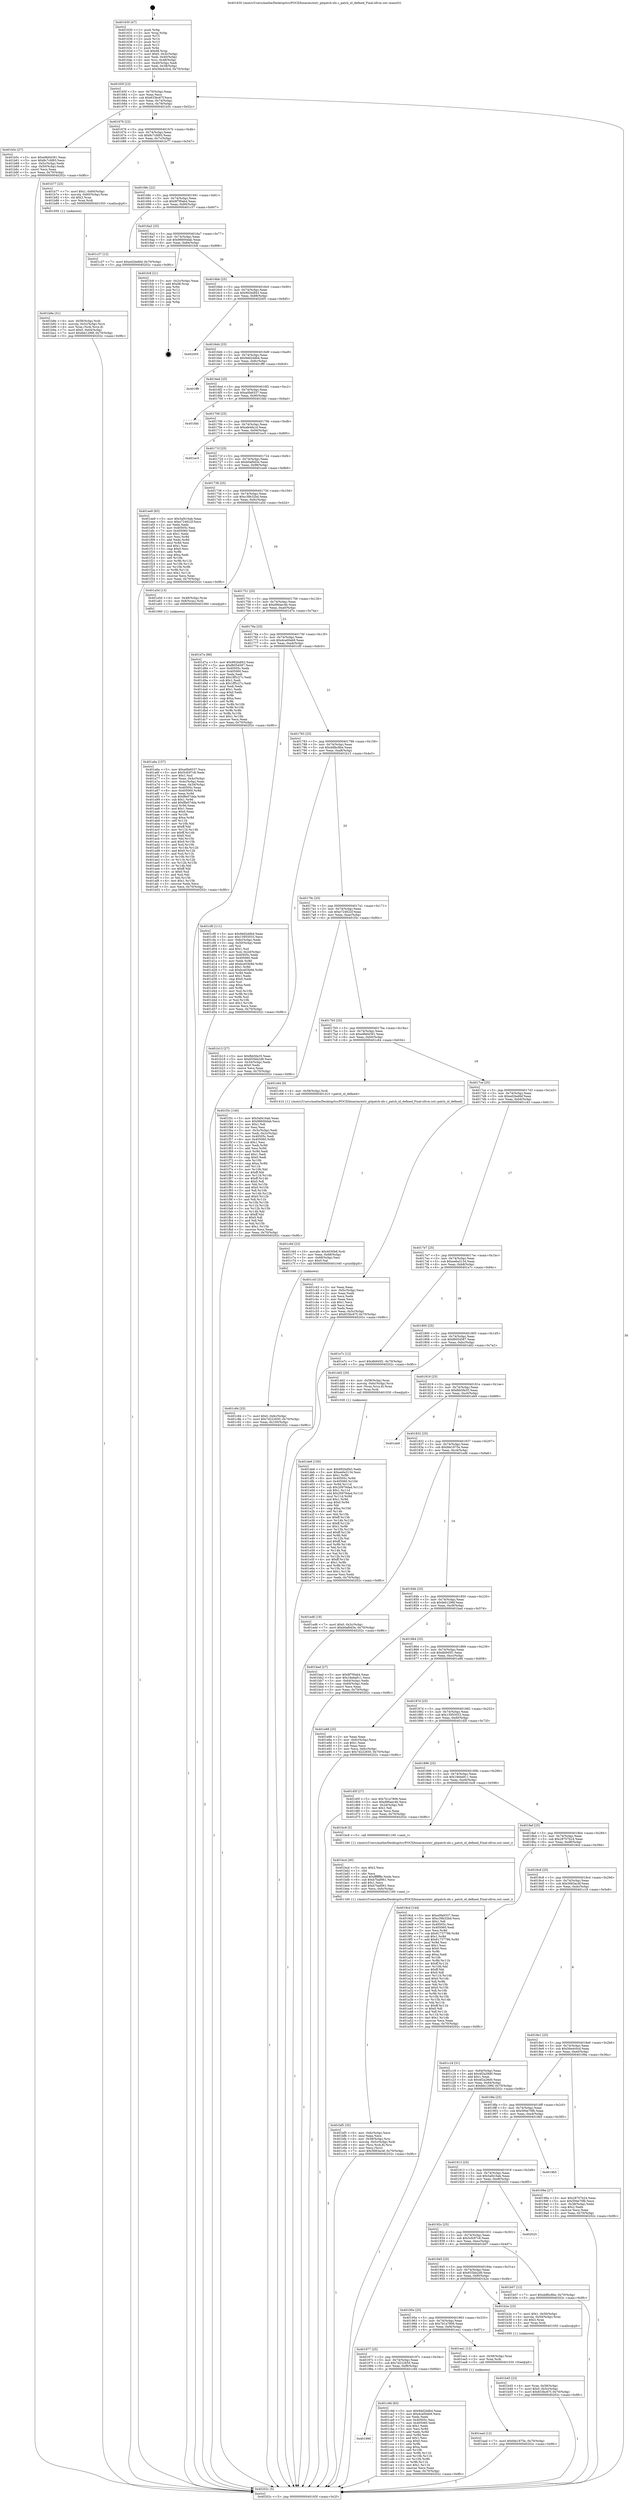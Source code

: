 digraph "0x401630" {
  label = "0x401630 (/mnt/c/Users/mathe/Desktop/tcc/POCII/binaries/extr_gitpatch-ids.c_patch_id_defined_Final-ollvm.out::main(0))"
  labelloc = "t"
  node[shape=record]

  Entry [label="",width=0.3,height=0.3,shape=circle,fillcolor=black,style=filled]
  "0x40165f" [label="{
     0x40165f [23]\l
     | [instrs]\l
     &nbsp;&nbsp;0x40165f \<+3\>: mov -0x70(%rbp),%eax\l
     &nbsp;&nbsp;0x401662 \<+2\>: mov %eax,%ecx\l
     &nbsp;&nbsp;0x401664 \<+6\>: sub $0x833bc67f,%ecx\l
     &nbsp;&nbsp;0x40166a \<+3\>: mov %eax,-0x74(%rbp)\l
     &nbsp;&nbsp;0x40166d \<+3\>: mov %ecx,-0x78(%rbp)\l
     &nbsp;&nbsp;0x401670 \<+6\>: je 0000000000401b5c \<main+0x52c\>\l
  }"]
  "0x401b5c" [label="{
     0x401b5c [27]\l
     | [instrs]\l
     &nbsp;&nbsp;0x401b5c \<+5\>: mov $0xe9b64391,%eax\l
     &nbsp;&nbsp;0x401b61 \<+5\>: mov $0x8c7cfd93,%ecx\l
     &nbsp;&nbsp;0x401b66 \<+3\>: mov -0x5c(%rbp),%edx\l
     &nbsp;&nbsp;0x401b69 \<+3\>: cmp -0x50(%rbp),%edx\l
     &nbsp;&nbsp;0x401b6c \<+3\>: cmovl %ecx,%eax\l
     &nbsp;&nbsp;0x401b6f \<+3\>: mov %eax,-0x70(%rbp)\l
     &nbsp;&nbsp;0x401b72 \<+5\>: jmp 000000000040202c \<main+0x9fc\>\l
  }"]
  "0x401676" [label="{
     0x401676 [22]\l
     | [instrs]\l
     &nbsp;&nbsp;0x401676 \<+5\>: jmp 000000000040167b \<main+0x4b\>\l
     &nbsp;&nbsp;0x40167b \<+3\>: mov -0x74(%rbp),%eax\l
     &nbsp;&nbsp;0x40167e \<+5\>: sub $0x8c7cfd93,%eax\l
     &nbsp;&nbsp;0x401683 \<+3\>: mov %eax,-0x7c(%rbp)\l
     &nbsp;&nbsp;0x401686 \<+6\>: je 0000000000401b77 \<main+0x547\>\l
  }"]
  Exit [label="",width=0.3,height=0.3,shape=circle,fillcolor=black,style=filled,peripheries=2]
  "0x401b77" [label="{
     0x401b77 [23]\l
     | [instrs]\l
     &nbsp;&nbsp;0x401b77 \<+7\>: movl $0x1,-0x60(%rbp)\l
     &nbsp;&nbsp;0x401b7e \<+4\>: movslq -0x60(%rbp),%rax\l
     &nbsp;&nbsp;0x401b82 \<+4\>: shl $0x2,%rax\l
     &nbsp;&nbsp;0x401b86 \<+3\>: mov %rax,%rdi\l
     &nbsp;&nbsp;0x401b89 \<+5\>: call 0000000000401050 \<malloc@plt\>\l
     | [calls]\l
     &nbsp;&nbsp;0x401050 \{1\} (unknown)\l
  }"]
  "0x40168c" [label="{
     0x40168c [22]\l
     | [instrs]\l
     &nbsp;&nbsp;0x40168c \<+5\>: jmp 0000000000401691 \<main+0x61\>\l
     &nbsp;&nbsp;0x401691 \<+3\>: mov -0x74(%rbp),%eax\l
     &nbsp;&nbsp;0x401694 \<+5\>: sub $0x8f7f0ab4,%eax\l
     &nbsp;&nbsp;0x401699 \<+3\>: mov %eax,-0x80(%rbp)\l
     &nbsp;&nbsp;0x40169c \<+6\>: je 0000000000401c37 \<main+0x607\>\l
  }"]
  "0x401ead" [label="{
     0x401ead [12]\l
     | [instrs]\l
     &nbsp;&nbsp;0x401ead \<+7\>: movl $0xfde1875e,-0x70(%rbp)\l
     &nbsp;&nbsp;0x401eb4 \<+5\>: jmp 000000000040202c \<main+0x9fc\>\l
  }"]
  "0x401c37" [label="{
     0x401c37 [12]\l
     | [instrs]\l
     &nbsp;&nbsp;0x401c37 \<+7\>: movl $0xed2be6bf,-0x70(%rbp)\l
     &nbsp;&nbsp;0x401c3e \<+5\>: jmp 000000000040202c \<main+0x9fc\>\l
  }"]
  "0x4016a2" [label="{
     0x4016a2 [25]\l
     | [instrs]\l
     &nbsp;&nbsp;0x4016a2 \<+5\>: jmp 00000000004016a7 \<main+0x77\>\l
     &nbsp;&nbsp;0x4016a7 \<+3\>: mov -0x74(%rbp),%eax\l
     &nbsp;&nbsp;0x4016aa \<+5\>: sub $0x96600dab,%eax\l
     &nbsp;&nbsp;0x4016af \<+6\>: mov %eax,-0x84(%rbp)\l
     &nbsp;&nbsp;0x4016b5 \<+6\>: je 0000000000401fc8 \<main+0x998\>\l
  }"]
  "0x401de6" [label="{
     0x401de6 [150]\l
     | [instrs]\l
     &nbsp;&nbsp;0x401de6 \<+5\>: mov $0x992bdf43,%edx\l
     &nbsp;&nbsp;0x401deb \<+5\>: mov $0xee6a3134,%esi\l
     &nbsp;&nbsp;0x401df0 \<+3\>: mov $0x1,%r8b\l
     &nbsp;&nbsp;0x401df3 \<+8\>: mov 0x40505c,%r9d\l
     &nbsp;&nbsp;0x401dfb \<+8\>: mov 0x405060,%r10d\l
     &nbsp;&nbsp;0x401e03 \<+3\>: mov %r9d,%r11d\l
     &nbsp;&nbsp;0x401e06 \<+7\>: sub $0x20976dad,%r11d\l
     &nbsp;&nbsp;0x401e0d \<+4\>: sub $0x1,%r11d\l
     &nbsp;&nbsp;0x401e11 \<+7\>: add $0x20976dad,%r11d\l
     &nbsp;&nbsp;0x401e18 \<+4\>: imul %r11d,%r9d\l
     &nbsp;&nbsp;0x401e1c \<+4\>: and $0x1,%r9d\l
     &nbsp;&nbsp;0x401e20 \<+4\>: cmp $0x0,%r9d\l
     &nbsp;&nbsp;0x401e24 \<+3\>: sete %bl\l
     &nbsp;&nbsp;0x401e27 \<+4\>: cmp $0xa,%r10d\l
     &nbsp;&nbsp;0x401e2b \<+4\>: setl %r14b\l
     &nbsp;&nbsp;0x401e2f \<+3\>: mov %bl,%r15b\l
     &nbsp;&nbsp;0x401e32 \<+4\>: xor $0xff,%r15b\l
     &nbsp;&nbsp;0x401e36 \<+3\>: mov %r14b,%r12b\l
     &nbsp;&nbsp;0x401e39 \<+4\>: xor $0xff,%r12b\l
     &nbsp;&nbsp;0x401e3d \<+4\>: xor $0x1,%r8b\l
     &nbsp;&nbsp;0x401e41 \<+3\>: mov %r15b,%r13b\l
     &nbsp;&nbsp;0x401e44 \<+4\>: and $0xff,%r13b\l
     &nbsp;&nbsp;0x401e48 \<+3\>: and %r8b,%bl\l
     &nbsp;&nbsp;0x401e4b \<+3\>: mov %r12b,%al\l
     &nbsp;&nbsp;0x401e4e \<+2\>: and $0xff,%al\l
     &nbsp;&nbsp;0x401e50 \<+3\>: and %r8b,%r14b\l
     &nbsp;&nbsp;0x401e53 \<+3\>: or %bl,%r13b\l
     &nbsp;&nbsp;0x401e56 \<+3\>: or %r14b,%al\l
     &nbsp;&nbsp;0x401e59 \<+3\>: xor %al,%r13b\l
     &nbsp;&nbsp;0x401e5c \<+3\>: or %r12b,%r15b\l
     &nbsp;&nbsp;0x401e5f \<+4\>: xor $0xff,%r15b\l
     &nbsp;&nbsp;0x401e63 \<+4\>: or $0x1,%r8b\l
     &nbsp;&nbsp;0x401e67 \<+3\>: and %r8b,%r15b\l
     &nbsp;&nbsp;0x401e6a \<+3\>: or %r15b,%r13b\l
     &nbsp;&nbsp;0x401e6d \<+4\>: test $0x1,%r13b\l
     &nbsp;&nbsp;0x401e71 \<+3\>: cmovne %esi,%edx\l
     &nbsp;&nbsp;0x401e74 \<+3\>: mov %edx,-0x70(%rbp)\l
     &nbsp;&nbsp;0x401e77 \<+5\>: jmp 000000000040202c \<main+0x9fc\>\l
  }"]
  "0x401fc8" [label="{
     0x401fc8 [21]\l
     | [instrs]\l
     &nbsp;&nbsp;0x401fc8 \<+3\>: mov -0x2c(%rbp),%eax\l
     &nbsp;&nbsp;0x401fcb \<+7\>: add $0xd8,%rsp\l
     &nbsp;&nbsp;0x401fd2 \<+1\>: pop %rbx\l
     &nbsp;&nbsp;0x401fd3 \<+2\>: pop %r12\l
     &nbsp;&nbsp;0x401fd5 \<+2\>: pop %r13\l
     &nbsp;&nbsp;0x401fd7 \<+2\>: pop %r14\l
     &nbsp;&nbsp;0x401fd9 \<+2\>: pop %r15\l
     &nbsp;&nbsp;0x401fdb \<+1\>: pop %rbp\l
     &nbsp;&nbsp;0x401fdc \<+1\>: ret\l
  }"]
  "0x4016bb" [label="{
     0x4016bb [25]\l
     | [instrs]\l
     &nbsp;&nbsp;0x4016bb \<+5\>: jmp 00000000004016c0 \<main+0x90\>\l
     &nbsp;&nbsp;0x4016c0 \<+3\>: mov -0x74(%rbp),%eax\l
     &nbsp;&nbsp;0x4016c3 \<+5\>: sub $0x992bdf43,%eax\l
     &nbsp;&nbsp;0x4016c8 \<+6\>: mov %eax,-0x88(%rbp)\l
     &nbsp;&nbsp;0x4016ce \<+6\>: je 0000000000402005 \<main+0x9d5\>\l
  }"]
  "0x401990" [label="{
     0x401990\l
  }", style=dashed]
  "0x402005" [label="{
     0x402005\l
  }", style=dashed]
  "0x4016d4" [label="{
     0x4016d4 [25]\l
     | [instrs]\l
     &nbsp;&nbsp;0x4016d4 \<+5\>: jmp 00000000004016d9 \<main+0xa9\>\l
     &nbsp;&nbsp;0x4016d9 \<+3\>: mov -0x74(%rbp),%eax\l
     &nbsp;&nbsp;0x4016dc \<+5\>: sub $0x9dd2ddb4,%eax\l
     &nbsp;&nbsp;0x4016e1 \<+6\>: mov %eax,-0x8c(%rbp)\l
     &nbsp;&nbsp;0x4016e7 \<+6\>: je 0000000000401ff9 \<main+0x9c9\>\l
  }"]
  "0x401c9d" [label="{
     0x401c9d [83]\l
     | [instrs]\l
     &nbsp;&nbsp;0x401c9d \<+5\>: mov $0x9dd2ddb4,%eax\l
     &nbsp;&nbsp;0x401ca2 \<+5\>: mov $0xdca00ab9,%ecx\l
     &nbsp;&nbsp;0x401ca7 \<+2\>: xor %edx,%edx\l
     &nbsp;&nbsp;0x401ca9 \<+7\>: mov 0x40505c,%esi\l
     &nbsp;&nbsp;0x401cb0 \<+7\>: mov 0x405060,%edi\l
     &nbsp;&nbsp;0x401cb7 \<+3\>: sub $0x1,%edx\l
     &nbsp;&nbsp;0x401cba \<+3\>: mov %esi,%r8d\l
     &nbsp;&nbsp;0x401cbd \<+3\>: add %edx,%r8d\l
     &nbsp;&nbsp;0x401cc0 \<+4\>: imul %r8d,%esi\l
     &nbsp;&nbsp;0x401cc4 \<+3\>: and $0x1,%esi\l
     &nbsp;&nbsp;0x401cc7 \<+3\>: cmp $0x0,%esi\l
     &nbsp;&nbsp;0x401cca \<+4\>: sete %r9b\l
     &nbsp;&nbsp;0x401cce \<+3\>: cmp $0xa,%edi\l
     &nbsp;&nbsp;0x401cd1 \<+4\>: setl %r10b\l
     &nbsp;&nbsp;0x401cd5 \<+3\>: mov %r9b,%r11b\l
     &nbsp;&nbsp;0x401cd8 \<+3\>: and %r10b,%r11b\l
     &nbsp;&nbsp;0x401cdb \<+3\>: xor %r10b,%r9b\l
     &nbsp;&nbsp;0x401cde \<+3\>: or %r9b,%r11b\l
     &nbsp;&nbsp;0x401ce1 \<+4\>: test $0x1,%r11b\l
     &nbsp;&nbsp;0x401ce5 \<+3\>: cmovne %ecx,%eax\l
     &nbsp;&nbsp;0x401ce8 \<+3\>: mov %eax,-0x70(%rbp)\l
     &nbsp;&nbsp;0x401ceb \<+5\>: jmp 000000000040202c \<main+0x9fc\>\l
  }"]
  "0x401ff9" [label="{
     0x401ff9\l
  }", style=dashed]
  "0x4016ed" [label="{
     0x4016ed [25]\l
     | [instrs]\l
     &nbsp;&nbsp;0x4016ed \<+5\>: jmp 00000000004016f2 \<main+0xc2\>\l
     &nbsp;&nbsp;0x4016f2 \<+3\>: mov -0x74(%rbp),%eax\l
     &nbsp;&nbsp;0x4016f5 \<+5\>: sub $0xa0fa9337,%eax\l
     &nbsp;&nbsp;0x4016fa \<+6\>: mov %eax,-0x90(%rbp)\l
     &nbsp;&nbsp;0x401700 \<+6\>: je 0000000000401fdd \<main+0x9ad\>\l
  }"]
  "0x401977" [label="{
     0x401977 [25]\l
     | [instrs]\l
     &nbsp;&nbsp;0x401977 \<+5\>: jmp 000000000040197c \<main+0x34c\>\l
     &nbsp;&nbsp;0x40197c \<+3\>: mov -0x74(%rbp),%eax\l
     &nbsp;&nbsp;0x40197f \<+5\>: sub $0x7d222650,%eax\l
     &nbsp;&nbsp;0x401984 \<+6\>: mov %eax,-0xf8(%rbp)\l
     &nbsp;&nbsp;0x40198a \<+6\>: je 0000000000401c9d \<main+0x66d\>\l
  }"]
  "0x401fdd" [label="{
     0x401fdd\l
  }", style=dashed]
  "0x401706" [label="{
     0x401706 [25]\l
     | [instrs]\l
     &nbsp;&nbsp;0x401706 \<+5\>: jmp 000000000040170b \<main+0xdb\>\l
     &nbsp;&nbsp;0x40170b \<+3\>: mov -0x74(%rbp),%eax\l
     &nbsp;&nbsp;0x40170e \<+5\>: sub $0xafe4fa1d,%eax\l
     &nbsp;&nbsp;0x401713 \<+6\>: mov %eax,-0x94(%rbp)\l
     &nbsp;&nbsp;0x401719 \<+6\>: je 0000000000401ec5 \<main+0x895\>\l
  }"]
  "0x401ea1" [label="{
     0x401ea1 [12]\l
     | [instrs]\l
     &nbsp;&nbsp;0x401ea1 \<+4\>: mov -0x58(%rbp),%rax\l
     &nbsp;&nbsp;0x401ea5 \<+3\>: mov %rax,%rdi\l
     &nbsp;&nbsp;0x401ea8 \<+5\>: call 0000000000401030 \<free@plt\>\l
     | [calls]\l
     &nbsp;&nbsp;0x401030 \{1\} (unknown)\l
  }"]
  "0x401ec5" [label="{
     0x401ec5\l
  }", style=dashed]
  "0x40171f" [label="{
     0x40171f [25]\l
     | [instrs]\l
     &nbsp;&nbsp;0x40171f \<+5\>: jmp 0000000000401724 \<main+0xf4\>\l
     &nbsp;&nbsp;0x401724 \<+3\>: mov -0x74(%rbp),%eax\l
     &nbsp;&nbsp;0x401727 \<+5\>: sub $0xb0af0d3e,%eax\l
     &nbsp;&nbsp;0x40172c \<+6\>: mov %eax,-0x98(%rbp)\l
     &nbsp;&nbsp;0x401732 \<+6\>: je 0000000000401ee9 \<main+0x8b9\>\l
  }"]
  "0x401c84" [label="{
     0x401c84 [25]\l
     | [instrs]\l
     &nbsp;&nbsp;0x401c84 \<+7\>: movl $0x0,-0x6c(%rbp)\l
     &nbsp;&nbsp;0x401c8b \<+7\>: movl $0x7d222650,-0x70(%rbp)\l
     &nbsp;&nbsp;0x401c92 \<+6\>: mov %eax,-0x100(%rbp)\l
     &nbsp;&nbsp;0x401c98 \<+5\>: jmp 000000000040202c \<main+0x9fc\>\l
  }"]
  "0x401ee9" [label="{
     0x401ee9 [83]\l
     | [instrs]\l
     &nbsp;&nbsp;0x401ee9 \<+5\>: mov $0x5af416ab,%eax\l
     &nbsp;&nbsp;0x401eee \<+5\>: mov $0xe724622f,%ecx\l
     &nbsp;&nbsp;0x401ef3 \<+2\>: xor %edx,%edx\l
     &nbsp;&nbsp;0x401ef5 \<+7\>: mov 0x40505c,%esi\l
     &nbsp;&nbsp;0x401efc \<+7\>: mov 0x405060,%edi\l
     &nbsp;&nbsp;0x401f03 \<+3\>: sub $0x1,%edx\l
     &nbsp;&nbsp;0x401f06 \<+3\>: mov %esi,%r8d\l
     &nbsp;&nbsp;0x401f09 \<+3\>: add %edx,%r8d\l
     &nbsp;&nbsp;0x401f0c \<+4\>: imul %r8d,%esi\l
     &nbsp;&nbsp;0x401f10 \<+3\>: and $0x1,%esi\l
     &nbsp;&nbsp;0x401f13 \<+3\>: cmp $0x0,%esi\l
     &nbsp;&nbsp;0x401f16 \<+4\>: sete %r9b\l
     &nbsp;&nbsp;0x401f1a \<+3\>: cmp $0xa,%edi\l
     &nbsp;&nbsp;0x401f1d \<+4\>: setl %r10b\l
     &nbsp;&nbsp;0x401f21 \<+3\>: mov %r9b,%r11b\l
     &nbsp;&nbsp;0x401f24 \<+3\>: and %r10b,%r11b\l
     &nbsp;&nbsp;0x401f27 \<+3\>: xor %r10b,%r9b\l
     &nbsp;&nbsp;0x401f2a \<+3\>: or %r9b,%r11b\l
     &nbsp;&nbsp;0x401f2d \<+4\>: test $0x1,%r11b\l
     &nbsp;&nbsp;0x401f31 \<+3\>: cmovne %ecx,%eax\l
     &nbsp;&nbsp;0x401f34 \<+3\>: mov %eax,-0x70(%rbp)\l
     &nbsp;&nbsp;0x401f37 \<+5\>: jmp 000000000040202c \<main+0x9fc\>\l
  }"]
  "0x401738" [label="{
     0x401738 [25]\l
     | [instrs]\l
     &nbsp;&nbsp;0x401738 \<+5\>: jmp 000000000040173d \<main+0x10d\>\l
     &nbsp;&nbsp;0x40173d \<+3\>: mov -0x74(%rbp),%eax\l
     &nbsp;&nbsp;0x401740 \<+5\>: sub $0xc39b32bd,%eax\l
     &nbsp;&nbsp;0x401745 \<+6\>: mov %eax,-0x9c(%rbp)\l
     &nbsp;&nbsp;0x40174b \<+6\>: je 0000000000401a5d \<main+0x42d\>\l
  }"]
  "0x401c6d" [label="{
     0x401c6d [23]\l
     | [instrs]\l
     &nbsp;&nbsp;0x401c6d \<+10\>: movabs $0x4030b6,%rdi\l
     &nbsp;&nbsp;0x401c77 \<+3\>: mov %eax,-0x68(%rbp)\l
     &nbsp;&nbsp;0x401c7a \<+3\>: mov -0x68(%rbp),%esi\l
     &nbsp;&nbsp;0x401c7d \<+2\>: mov $0x0,%al\l
     &nbsp;&nbsp;0x401c7f \<+5\>: call 0000000000401040 \<printf@plt\>\l
     | [calls]\l
     &nbsp;&nbsp;0x401040 \{1\} (unknown)\l
  }"]
  "0x401a5d" [label="{
     0x401a5d [13]\l
     | [instrs]\l
     &nbsp;&nbsp;0x401a5d \<+4\>: mov -0x48(%rbp),%rax\l
     &nbsp;&nbsp;0x401a61 \<+4\>: mov 0x8(%rax),%rdi\l
     &nbsp;&nbsp;0x401a65 \<+5\>: call 0000000000401060 \<atoi@plt\>\l
     | [calls]\l
     &nbsp;&nbsp;0x401060 \{1\} (unknown)\l
  }"]
  "0x401751" [label="{
     0x401751 [25]\l
     | [instrs]\l
     &nbsp;&nbsp;0x401751 \<+5\>: jmp 0000000000401756 \<main+0x126\>\l
     &nbsp;&nbsp;0x401756 \<+3\>: mov -0x74(%rbp),%eax\l
     &nbsp;&nbsp;0x401759 \<+5\>: sub $0xd96aec4b,%eax\l
     &nbsp;&nbsp;0x40175e \<+6\>: mov %eax,-0xa0(%rbp)\l
     &nbsp;&nbsp;0x401764 \<+6\>: je 0000000000401d7a \<main+0x74a\>\l
  }"]
  "0x401bf5" [label="{
     0x401bf5 [35]\l
     | [instrs]\l
     &nbsp;&nbsp;0x401bf5 \<+6\>: mov -0xfc(%rbp),%ecx\l
     &nbsp;&nbsp;0x401bfb \<+3\>: imul %eax,%ecx\l
     &nbsp;&nbsp;0x401bfe \<+4\>: mov -0x58(%rbp),%rsi\l
     &nbsp;&nbsp;0x401c02 \<+4\>: movslq -0x5c(%rbp),%rdi\l
     &nbsp;&nbsp;0x401c06 \<+4\>: mov (%rsi,%rdi,8),%rsi\l
     &nbsp;&nbsp;0x401c0a \<+2\>: mov %ecx,(%rsi)\l
     &nbsp;&nbsp;0x401c0c \<+7\>: movl $0x5683ac4f,-0x70(%rbp)\l
     &nbsp;&nbsp;0x401c13 \<+5\>: jmp 000000000040202c \<main+0x9fc\>\l
  }"]
  "0x401d7a" [label="{
     0x401d7a [88]\l
     | [instrs]\l
     &nbsp;&nbsp;0x401d7a \<+5\>: mov $0x992bdf43,%eax\l
     &nbsp;&nbsp;0x401d7f \<+5\>: mov $0xf6054587,%ecx\l
     &nbsp;&nbsp;0x401d84 \<+7\>: mov 0x40505c,%edx\l
     &nbsp;&nbsp;0x401d8b \<+7\>: mov 0x405060,%esi\l
     &nbsp;&nbsp;0x401d92 \<+2\>: mov %edx,%edi\l
     &nbsp;&nbsp;0x401d94 \<+6\>: add $0x1ff5c27c,%edi\l
     &nbsp;&nbsp;0x401d9a \<+3\>: sub $0x1,%edi\l
     &nbsp;&nbsp;0x401d9d \<+6\>: sub $0x1ff5c27c,%edi\l
     &nbsp;&nbsp;0x401da3 \<+3\>: imul %edi,%edx\l
     &nbsp;&nbsp;0x401da6 \<+3\>: and $0x1,%edx\l
     &nbsp;&nbsp;0x401da9 \<+3\>: cmp $0x0,%edx\l
     &nbsp;&nbsp;0x401dac \<+4\>: sete %r8b\l
     &nbsp;&nbsp;0x401db0 \<+3\>: cmp $0xa,%esi\l
     &nbsp;&nbsp;0x401db3 \<+4\>: setl %r9b\l
     &nbsp;&nbsp;0x401db7 \<+3\>: mov %r8b,%r10b\l
     &nbsp;&nbsp;0x401dba \<+3\>: and %r9b,%r10b\l
     &nbsp;&nbsp;0x401dbd \<+3\>: xor %r9b,%r8b\l
     &nbsp;&nbsp;0x401dc0 \<+3\>: or %r8b,%r10b\l
     &nbsp;&nbsp;0x401dc3 \<+4\>: test $0x1,%r10b\l
     &nbsp;&nbsp;0x401dc7 \<+3\>: cmovne %ecx,%eax\l
     &nbsp;&nbsp;0x401dca \<+3\>: mov %eax,-0x70(%rbp)\l
     &nbsp;&nbsp;0x401dcd \<+5\>: jmp 000000000040202c \<main+0x9fc\>\l
  }"]
  "0x40176a" [label="{
     0x40176a [25]\l
     | [instrs]\l
     &nbsp;&nbsp;0x40176a \<+5\>: jmp 000000000040176f \<main+0x13f\>\l
     &nbsp;&nbsp;0x40176f \<+3\>: mov -0x74(%rbp),%eax\l
     &nbsp;&nbsp;0x401772 \<+5\>: sub $0xdca00ab9,%eax\l
     &nbsp;&nbsp;0x401777 \<+6\>: mov %eax,-0xa4(%rbp)\l
     &nbsp;&nbsp;0x40177d \<+6\>: je 0000000000401cf0 \<main+0x6c0\>\l
  }"]
  "0x401bcd" [label="{
     0x401bcd [40]\l
     | [instrs]\l
     &nbsp;&nbsp;0x401bcd \<+5\>: mov $0x2,%ecx\l
     &nbsp;&nbsp;0x401bd2 \<+1\>: cltd\l
     &nbsp;&nbsp;0x401bd3 \<+2\>: idiv %ecx\l
     &nbsp;&nbsp;0x401bd5 \<+6\>: imul $0xfffffffe,%edx,%ecx\l
     &nbsp;&nbsp;0x401bdb \<+6\>: sub $0xb7baf061,%ecx\l
     &nbsp;&nbsp;0x401be1 \<+3\>: add $0x1,%ecx\l
     &nbsp;&nbsp;0x401be4 \<+6\>: add $0xb7baf061,%ecx\l
     &nbsp;&nbsp;0x401bea \<+6\>: mov %ecx,-0xfc(%rbp)\l
     &nbsp;&nbsp;0x401bf0 \<+5\>: call 0000000000401160 \<next_i\>\l
     | [calls]\l
     &nbsp;&nbsp;0x401160 \{1\} (/mnt/c/Users/mathe/Desktop/tcc/POCII/binaries/extr_gitpatch-ids.c_patch_id_defined_Final-ollvm.out::next_i)\l
  }"]
  "0x401cf0" [label="{
     0x401cf0 [111]\l
     | [instrs]\l
     &nbsp;&nbsp;0x401cf0 \<+5\>: mov $0x9dd2ddb4,%eax\l
     &nbsp;&nbsp;0x401cf5 \<+5\>: mov $0x15955033,%ecx\l
     &nbsp;&nbsp;0x401cfa \<+3\>: mov -0x6c(%rbp),%edx\l
     &nbsp;&nbsp;0x401cfd \<+3\>: cmp -0x50(%rbp),%edx\l
     &nbsp;&nbsp;0x401d00 \<+4\>: setl %sil\l
     &nbsp;&nbsp;0x401d04 \<+4\>: and $0x1,%sil\l
     &nbsp;&nbsp;0x401d08 \<+4\>: mov %sil,-0x2d(%rbp)\l
     &nbsp;&nbsp;0x401d0c \<+7\>: mov 0x40505c,%edx\l
     &nbsp;&nbsp;0x401d13 \<+7\>: mov 0x405060,%edi\l
     &nbsp;&nbsp;0x401d1a \<+3\>: mov %edx,%r8d\l
     &nbsp;&nbsp;0x401d1d \<+7\>: add $0xbce03b9d,%r8d\l
     &nbsp;&nbsp;0x401d24 \<+4\>: sub $0x1,%r8d\l
     &nbsp;&nbsp;0x401d28 \<+7\>: sub $0xbce03b9d,%r8d\l
     &nbsp;&nbsp;0x401d2f \<+4\>: imul %r8d,%edx\l
     &nbsp;&nbsp;0x401d33 \<+3\>: and $0x1,%edx\l
     &nbsp;&nbsp;0x401d36 \<+3\>: cmp $0x0,%edx\l
     &nbsp;&nbsp;0x401d39 \<+4\>: sete %sil\l
     &nbsp;&nbsp;0x401d3d \<+3\>: cmp $0xa,%edi\l
     &nbsp;&nbsp;0x401d40 \<+4\>: setl %r9b\l
     &nbsp;&nbsp;0x401d44 \<+3\>: mov %sil,%r10b\l
     &nbsp;&nbsp;0x401d47 \<+3\>: and %r9b,%r10b\l
     &nbsp;&nbsp;0x401d4a \<+3\>: xor %r9b,%sil\l
     &nbsp;&nbsp;0x401d4d \<+3\>: or %sil,%r10b\l
     &nbsp;&nbsp;0x401d50 \<+4\>: test $0x1,%r10b\l
     &nbsp;&nbsp;0x401d54 \<+3\>: cmovne %ecx,%eax\l
     &nbsp;&nbsp;0x401d57 \<+3\>: mov %eax,-0x70(%rbp)\l
     &nbsp;&nbsp;0x401d5a \<+5\>: jmp 000000000040202c \<main+0x9fc\>\l
  }"]
  "0x401783" [label="{
     0x401783 [25]\l
     | [instrs]\l
     &nbsp;&nbsp;0x401783 \<+5\>: jmp 0000000000401788 \<main+0x158\>\l
     &nbsp;&nbsp;0x401788 \<+3\>: mov -0x74(%rbp),%eax\l
     &nbsp;&nbsp;0x40178b \<+5\>: sub $0xddfbc8be,%eax\l
     &nbsp;&nbsp;0x401790 \<+6\>: mov %eax,-0xa8(%rbp)\l
     &nbsp;&nbsp;0x401796 \<+6\>: je 0000000000401b13 \<main+0x4e3\>\l
  }"]
  "0x401b8e" [label="{
     0x401b8e [31]\l
     | [instrs]\l
     &nbsp;&nbsp;0x401b8e \<+4\>: mov -0x58(%rbp),%rdi\l
     &nbsp;&nbsp;0x401b92 \<+4\>: movslq -0x5c(%rbp),%rcx\l
     &nbsp;&nbsp;0x401b96 \<+4\>: mov %rax,(%rdi,%rcx,8)\l
     &nbsp;&nbsp;0x401b9a \<+7\>: movl $0x0,-0x64(%rbp)\l
     &nbsp;&nbsp;0x401ba1 \<+7\>: movl $0xfeb1296f,-0x70(%rbp)\l
     &nbsp;&nbsp;0x401ba8 \<+5\>: jmp 000000000040202c \<main+0x9fc\>\l
  }"]
  "0x401b13" [label="{
     0x401b13 [27]\l
     | [instrs]\l
     &nbsp;&nbsp;0x401b13 \<+5\>: mov $0xfbb5fa35,%eax\l
     &nbsp;&nbsp;0x401b18 \<+5\>: mov $0x655bb2d9,%ecx\l
     &nbsp;&nbsp;0x401b1d \<+3\>: mov -0x34(%rbp),%edx\l
     &nbsp;&nbsp;0x401b20 \<+3\>: cmp $0x0,%edx\l
     &nbsp;&nbsp;0x401b23 \<+3\>: cmove %ecx,%eax\l
     &nbsp;&nbsp;0x401b26 \<+3\>: mov %eax,-0x70(%rbp)\l
     &nbsp;&nbsp;0x401b29 \<+5\>: jmp 000000000040202c \<main+0x9fc\>\l
  }"]
  "0x40179c" [label="{
     0x40179c [25]\l
     | [instrs]\l
     &nbsp;&nbsp;0x40179c \<+5\>: jmp 00000000004017a1 \<main+0x171\>\l
     &nbsp;&nbsp;0x4017a1 \<+3\>: mov -0x74(%rbp),%eax\l
     &nbsp;&nbsp;0x4017a4 \<+5\>: sub $0xe724622f,%eax\l
     &nbsp;&nbsp;0x4017a9 \<+6\>: mov %eax,-0xac(%rbp)\l
     &nbsp;&nbsp;0x4017af \<+6\>: je 0000000000401f3c \<main+0x90c\>\l
  }"]
  "0x401b45" [label="{
     0x401b45 [23]\l
     | [instrs]\l
     &nbsp;&nbsp;0x401b45 \<+4\>: mov %rax,-0x58(%rbp)\l
     &nbsp;&nbsp;0x401b49 \<+7\>: movl $0x0,-0x5c(%rbp)\l
     &nbsp;&nbsp;0x401b50 \<+7\>: movl $0x833bc67f,-0x70(%rbp)\l
     &nbsp;&nbsp;0x401b57 \<+5\>: jmp 000000000040202c \<main+0x9fc\>\l
  }"]
  "0x401f3c" [label="{
     0x401f3c [140]\l
     | [instrs]\l
     &nbsp;&nbsp;0x401f3c \<+5\>: mov $0x5af416ab,%eax\l
     &nbsp;&nbsp;0x401f41 \<+5\>: mov $0x96600dab,%ecx\l
     &nbsp;&nbsp;0x401f46 \<+2\>: mov $0x1,%dl\l
     &nbsp;&nbsp;0x401f48 \<+2\>: xor %esi,%esi\l
     &nbsp;&nbsp;0x401f4a \<+3\>: mov -0x3c(%rbp),%edi\l
     &nbsp;&nbsp;0x401f4d \<+3\>: mov %edi,-0x2c(%rbp)\l
     &nbsp;&nbsp;0x401f50 \<+7\>: mov 0x40505c,%edi\l
     &nbsp;&nbsp;0x401f57 \<+8\>: mov 0x405060,%r8d\l
     &nbsp;&nbsp;0x401f5f \<+3\>: sub $0x1,%esi\l
     &nbsp;&nbsp;0x401f62 \<+3\>: mov %edi,%r9d\l
     &nbsp;&nbsp;0x401f65 \<+3\>: add %esi,%r9d\l
     &nbsp;&nbsp;0x401f68 \<+4\>: imul %r9d,%edi\l
     &nbsp;&nbsp;0x401f6c \<+3\>: and $0x1,%edi\l
     &nbsp;&nbsp;0x401f6f \<+3\>: cmp $0x0,%edi\l
     &nbsp;&nbsp;0x401f72 \<+4\>: sete %r10b\l
     &nbsp;&nbsp;0x401f76 \<+4\>: cmp $0xa,%r8d\l
     &nbsp;&nbsp;0x401f7a \<+4\>: setl %r11b\l
     &nbsp;&nbsp;0x401f7e \<+3\>: mov %r10b,%bl\l
     &nbsp;&nbsp;0x401f81 \<+3\>: xor $0xff,%bl\l
     &nbsp;&nbsp;0x401f84 \<+3\>: mov %r11b,%r14b\l
     &nbsp;&nbsp;0x401f87 \<+4\>: xor $0xff,%r14b\l
     &nbsp;&nbsp;0x401f8b \<+3\>: xor $0x0,%dl\l
     &nbsp;&nbsp;0x401f8e \<+3\>: mov %bl,%r15b\l
     &nbsp;&nbsp;0x401f91 \<+4\>: and $0x0,%r15b\l
     &nbsp;&nbsp;0x401f95 \<+3\>: and %dl,%r10b\l
     &nbsp;&nbsp;0x401f98 \<+3\>: mov %r14b,%r12b\l
     &nbsp;&nbsp;0x401f9b \<+4\>: and $0x0,%r12b\l
     &nbsp;&nbsp;0x401f9f \<+3\>: and %dl,%r11b\l
     &nbsp;&nbsp;0x401fa2 \<+3\>: or %r10b,%r15b\l
     &nbsp;&nbsp;0x401fa5 \<+3\>: or %r11b,%r12b\l
     &nbsp;&nbsp;0x401fa8 \<+3\>: xor %r12b,%r15b\l
     &nbsp;&nbsp;0x401fab \<+3\>: or %r14b,%bl\l
     &nbsp;&nbsp;0x401fae \<+3\>: xor $0xff,%bl\l
     &nbsp;&nbsp;0x401fb1 \<+3\>: or $0x0,%dl\l
     &nbsp;&nbsp;0x401fb4 \<+2\>: and %dl,%bl\l
     &nbsp;&nbsp;0x401fb6 \<+3\>: or %bl,%r15b\l
     &nbsp;&nbsp;0x401fb9 \<+4\>: test $0x1,%r15b\l
     &nbsp;&nbsp;0x401fbd \<+3\>: cmovne %ecx,%eax\l
     &nbsp;&nbsp;0x401fc0 \<+3\>: mov %eax,-0x70(%rbp)\l
     &nbsp;&nbsp;0x401fc3 \<+5\>: jmp 000000000040202c \<main+0x9fc\>\l
  }"]
  "0x4017b5" [label="{
     0x4017b5 [25]\l
     | [instrs]\l
     &nbsp;&nbsp;0x4017b5 \<+5\>: jmp 00000000004017ba \<main+0x18a\>\l
     &nbsp;&nbsp;0x4017ba \<+3\>: mov -0x74(%rbp),%eax\l
     &nbsp;&nbsp;0x4017bd \<+5\>: sub $0xe9b64391,%eax\l
     &nbsp;&nbsp;0x4017c2 \<+6\>: mov %eax,-0xb0(%rbp)\l
     &nbsp;&nbsp;0x4017c8 \<+6\>: je 0000000000401c64 \<main+0x634\>\l
  }"]
  "0x40195e" [label="{
     0x40195e [25]\l
     | [instrs]\l
     &nbsp;&nbsp;0x40195e \<+5\>: jmp 0000000000401963 \<main+0x333\>\l
     &nbsp;&nbsp;0x401963 \<+3\>: mov -0x74(%rbp),%eax\l
     &nbsp;&nbsp;0x401966 \<+5\>: sub $0x7b1a7806,%eax\l
     &nbsp;&nbsp;0x40196b \<+6\>: mov %eax,-0xf4(%rbp)\l
     &nbsp;&nbsp;0x401971 \<+6\>: je 0000000000401ea1 \<main+0x871\>\l
  }"]
  "0x401c64" [label="{
     0x401c64 [9]\l
     | [instrs]\l
     &nbsp;&nbsp;0x401c64 \<+4\>: mov -0x58(%rbp),%rdi\l
     &nbsp;&nbsp;0x401c68 \<+5\>: call 0000000000401410 \<patch_id_defined\>\l
     | [calls]\l
     &nbsp;&nbsp;0x401410 \{1\} (/mnt/c/Users/mathe/Desktop/tcc/POCII/binaries/extr_gitpatch-ids.c_patch_id_defined_Final-ollvm.out::patch_id_defined)\l
  }"]
  "0x4017ce" [label="{
     0x4017ce [25]\l
     | [instrs]\l
     &nbsp;&nbsp;0x4017ce \<+5\>: jmp 00000000004017d3 \<main+0x1a3\>\l
     &nbsp;&nbsp;0x4017d3 \<+3\>: mov -0x74(%rbp),%eax\l
     &nbsp;&nbsp;0x4017d6 \<+5\>: sub $0xed2be6bf,%eax\l
     &nbsp;&nbsp;0x4017db \<+6\>: mov %eax,-0xb4(%rbp)\l
     &nbsp;&nbsp;0x4017e1 \<+6\>: je 0000000000401c43 \<main+0x613\>\l
  }"]
  "0x401b2e" [label="{
     0x401b2e [23]\l
     | [instrs]\l
     &nbsp;&nbsp;0x401b2e \<+7\>: movl $0x1,-0x50(%rbp)\l
     &nbsp;&nbsp;0x401b35 \<+4\>: movslq -0x50(%rbp),%rax\l
     &nbsp;&nbsp;0x401b39 \<+4\>: shl $0x3,%rax\l
     &nbsp;&nbsp;0x401b3d \<+3\>: mov %rax,%rdi\l
     &nbsp;&nbsp;0x401b40 \<+5\>: call 0000000000401050 \<malloc@plt\>\l
     | [calls]\l
     &nbsp;&nbsp;0x401050 \{1\} (unknown)\l
  }"]
  "0x401c43" [label="{
     0x401c43 [33]\l
     | [instrs]\l
     &nbsp;&nbsp;0x401c43 \<+2\>: xor %eax,%eax\l
     &nbsp;&nbsp;0x401c45 \<+3\>: mov -0x5c(%rbp),%ecx\l
     &nbsp;&nbsp;0x401c48 \<+2\>: mov %eax,%edx\l
     &nbsp;&nbsp;0x401c4a \<+2\>: sub %ecx,%edx\l
     &nbsp;&nbsp;0x401c4c \<+2\>: mov %eax,%ecx\l
     &nbsp;&nbsp;0x401c4e \<+3\>: sub $0x1,%ecx\l
     &nbsp;&nbsp;0x401c51 \<+2\>: add %ecx,%edx\l
     &nbsp;&nbsp;0x401c53 \<+2\>: sub %edx,%eax\l
     &nbsp;&nbsp;0x401c55 \<+3\>: mov %eax,-0x5c(%rbp)\l
     &nbsp;&nbsp;0x401c58 \<+7\>: movl $0x833bc67f,-0x70(%rbp)\l
     &nbsp;&nbsp;0x401c5f \<+5\>: jmp 000000000040202c \<main+0x9fc\>\l
  }"]
  "0x4017e7" [label="{
     0x4017e7 [25]\l
     | [instrs]\l
     &nbsp;&nbsp;0x4017e7 \<+5\>: jmp 00000000004017ec \<main+0x1bc\>\l
     &nbsp;&nbsp;0x4017ec \<+3\>: mov -0x74(%rbp),%eax\l
     &nbsp;&nbsp;0x4017ef \<+5\>: sub $0xee6a3134,%eax\l
     &nbsp;&nbsp;0x4017f4 \<+6\>: mov %eax,-0xb8(%rbp)\l
     &nbsp;&nbsp;0x4017fa \<+6\>: je 0000000000401e7c \<main+0x84c\>\l
  }"]
  "0x401945" [label="{
     0x401945 [25]\l
     | [instrs]\l
     &nbsp;&nbsp;0x401945 \<+5\>: jmp 000000000040194a \<main+0x31a\>\l
     &nbsp;&nbsp;0x40194a \<+3\>: mov -0x74(%rbp),%eax\l
     &nbsp;&nbsp;0x40194d \<+5\>: sub $0x655bb2d9,%eax\l
     &nbsp;&nbsp;0x401952 \<+6\>: mov %eax,-0xf0(%rbp)\l
     &nbsp;&nbsp;0x401958 \<+6\>: je 0000000000401b2e \<main+0x4fe\>\l
  }"]
  "0x401e7c" [label="{
     0x401e7c [12]\l
     | [instrs]\l
     &nbsp;&nbsp;0x401e7c \<+7\>: movl $0xdb945f1,-0x70(%rbp)\l
     &nbsp;&nbsp;0x401e83 \<+5\>: jmp 000000000040202c \<main+0x9fc\>\l
  }"]
  "0x401800" [label="{
     0x401800 [25]\l
     | [instrs]\l
     &nbsp;&nbsp;0x401800 \<+5\>: jmp 0000000000401805 \<main+0x1d5\>\l
     &nbsp;&nbsp;0x401805 \<+3\>: mov -0x74(%rbp),%eax\l
     &nbsp;&nbsp;0x401808 \<+5\>: sub $0xf6054587,%eax\l
     &nbsp;&nbsp;0x40180d \<+6\>: mov %eax,-0xbc(%rbp)\l
     &nbsp;&nbsp;0x401813 \<+6\>: je 0000000000401dd2 \<main+0x7a2\>\l
  }"]
  "0x401b07" [label="{
     0x401b07 [12]\l
     | [instrs]\l
     &nbsp;&nbsp;0x401b07 \<+7\>: movl $0xddfbc8be,-0x70(%rbp)\l
     &nbsp;&nbsp;0x401b0e \<+5\>: jmp 000000000040202c \<main+0x9fc\>\l
  }"]
  "0x401dd2" [label="{
     0x401dd2 [20]\l
     | [instrs]\l
     &nbsp;&nbsp;0x401dd2 \<+4\>: mov -0x58(%rbp),%rax\l
     &nbsp;&nbsp;0x401dd6 \<+4\>: movslq -0x6c(%rbp),%rcx\l
     &nbsp;&nbsp;0x401dda \<+4\>: mov (%rax,%rcx,8),%rax\l
     &nbsp;&nbsp;0x401dde \<+3\>: mov %rax,%rdi\l
     &nbsp;&nbsp;0x401de1 \<+5\>: call 0000000000401030 \<free@plt\>\l
     | [calls]\l
     &nbsp;&nbsp;0x401030 \{1\} (unknown)\l
  }"]
  "0x401819" [label="{
     0x401819 [25]\l
     | [instrs]\l
     &nbsp;&nbsp;0x401819 \<+5\>: jmp 000000000040181e \<main+0x1ee\>\l
     &nbsp;&nbsp;0x40181e \<+3\>: mov -0x74(%rbp),%eax\l
     &nbsp;&nbsp;0x401821 \<+5\>: sub $0xfbb5fa35,%eax\l
     &nbsp;&nbsp;0x401826 \<+6\>: mov %eax,-0xc0(%rbp)\l
     &nbsp;&nbsp;0x40182c \<+6\>: je 0000000000401eb9 \<main+0x889\>\l
  }"]
  "0x40192c" [label="{
     0x40192c [25]\l
     | [instrs]\l
     &nbsp;&nbsp;0x40192c \<+5\>: jmp 0000000000401931 \<main+0x301\>\l
     &nbsp;&nbsp;0x401931 \<+3\>: mov -0x74(%rbp),%eax\l
     &nbsp;&nbsp;0x401934 \<+5\>: sub $0x5cfc97c8,%eax\l
     &nbsp;&nbsp;0x401939 \<+6\>: mov %eax,-0xec(%rbp)\l
     &nbsp;&nbsp;0x40193f \<+6\>: je 0000000000401b07 \<main+0x4d7\>\l
  }"]
  "0x401eb9" [label="{
     0x401eb9\l
  }", style=dashed]
  "0x401832" [label="{
     0x401832 [25]\l
     | [instrs]\l
     &nbsp;&nbsp;0x401832 \<+5\>: jmp 0000000000401837 \<main+0x207\>\l
     &nbsp;&nbsp;0x401837 \<+3\>: mov -0x74(%rbp),%eax\l
     &nbsp;&nbsp;0x40183a \<+5\>: sub $0xfde1875e,%eax\l
     &nbsp;&nbsp;0x40183f \<+6\>: mov %eax,-0xc4(%rbp)\l
     &nbsp;&nbsp;0x401845 \<+6\>: je 0000000000401ed6 \<main+0x8a6\>\l
  }"]
  "0x402025" [label="{
     0x402025\l
  }", style=dashed]
  "0x401ed6" [label="{
     0x401ed6 [19]\l
     | [instrs]\l
     &nbsp;&nbsp;0x401ed6 \<+7\>: movl $0x0,-0x3c(%rbp)\l
     &nbsp;&nbsp;0x401edd \<+7\>: movl $0xb0af0d3e,-0x70(%rbp)\l
     &nbsp;&nbsp;0x401ee4 \<+5\>: jmp 000000000040202c \<main+0x9fc\>\l
  }"]
  "0x40184b" [label="{
     0x40184b [25]\l
     | [instrs]\l
     &nbsp;&nbsp;0x40184b \<+5\>: jmp 0000000000401850 \<main+0x220\>\l
     &nbsp;&nbsp;0x401850 \<+3\>: mov -0x74(%rbp),%eax\l
     &nbsp;&nbsp;0x401853 \<+5\>: sub $0xfeb1296f,%eax\l
     &nbsp;&nbsp;0x401858 \<+6\>: mov %eax,-0xc8(%rbp)\l
     &nbsp;&nbsp;0x40185e \<+6\>: je 0000000000401bad \<main+0x57d\>\l
  }"]
  "0x401913" [label="{
     0x401913 [25]\l
     | [instrs]\l
     &nbsp;&nbsp;0x401913 \<+5\>: jmp 0000000000401918 \<main+0x2e8\>\l
     &nbsp;&nbsp;0x401918 \<+3\>: mov -0x74(%rbp),%eax\l
     &nbsp;&nbsp;0x40191b \<+5\>: sub $0x5af416ab,%eax\l
     &nbsp;&nbsp;0x401920 \<+6\>: mov %eax,-0xe8(%rbp)\l
     &nbsp;&nbsp;0x401926 \<+6\>: je 0000000000402025 \<main+0x9f5\>\l
  }"]
  "0x401bad" [label="{
     0x401bad [27]\l
     | [instrs]\l
     &nbsp;&nbsp;0x401bad \<+5\>: mov $0x8f7f0ab4,%eax\l
     &nbsp;&nbsp;0x401bb2 \<+5\>: mov $0x18eba911,%ecx\l
     &nbsp;&nbsp;0x401bb7 \<+3\>: mov -0x64(%rbp),%edx\l
     &nbsp;&nbsp;0x401bba \<+3\>: cmp -0x60(%rbp),%edx\l
     &nbsp;&nbsp;0x401bbd \<+3\>: cmovl %ecx,%eax\l
     &nbsp;&nbsp;0x401bc0 \<+3\>: mov %eax,-0x70(%rbp)\l
     &nbsp;&nbsp;0x401bc3 \<+5\>: jmp 000000000040202c \<main+0x9fc\>\l
  }"]
  "0x401864" [label="{
     0x401864 [25]\l
     | [instrs]\l
     &nbsp;&nbsp;0x401864 \<+5\>: jmp 0000000000401869 \<main+0x239\>\l
     &nbsp;&nbsp;0x401869 \<+3\>: mov -0x74(%rbp),%eax\l
     &nbsp;&nbsp;0x40186c \<+5\>: sub $0xdb945f1,%eax\l
     &nbsp;&nbsp;0x401871 \<+6\>: mov %eax,-0xcc(%rbp)\l
     &nbsp;&nbsp;0x401877 \<+6\>: je 0000000000401e88 \<main+0x858\>\l
  }"]
  "0x4019b5" [label="{
     0x4019b5\l
  }", style=dashed]
  "0x401e88" [label="{
     0x401e88 [25]\l
     | [instrs]\l
     &nbsp;&nbsp;0x401e88 \<+2\>: xor %eax,%eax\l
     &nbsp;&nbsp;0x401e8a \<+3\>: mov -0x6c(%rbp),%ecx\l
     &nbsp;&nbsp;0x401e8d \<+3\>: sub $0x1,%eax\l
     &nbsp;&nbsp;0x401e90 \<+2\>: sub %eax,%ecx\l
     &nbsp;&nbsp;0x401e92 \<+3\>: mov %ecx,-0x6c(%rbp)\l
     &nbsp;&nbsp;0x401e95 \<+7\>: movl $0x7d222650,-0x70(%rbp)\l
     &nbsp;&nbsp;0x401e9c \<+5\>: jmp 000000000040202c \<main+0x9fc\>\l
  }"]
  "0x40187d" [label="{
     0x40187d [25]\l
     | [instrs]\l
     &nbsp;&nbsp;0x40187d \<+5\>: jmp 0000000000401882 \<main+0x252\>\l
     &nbsp;&nbsp;0x401882 \<+3\>: mov -0x74(%rbp),%eax\l
     &nbsp;&nbsp;0x401885 \<+5\>: sub $0x15955033,%eax\l
     &nbsp;&nbsp;0x40188a \<+6\>: mov %eax,-0xd0(%rbp)\l
     &nbsp;&nbsp;0x401890 \<+6\>: je 0000000000401d5f \<main+0x72f\>\l
  }"]
  "0x401a6a" [label="{
     0x401a6a [157]\l
     | [instrs]\l
     &nbsp;&nbsp;0x401a6a \<+5\>: mov $0xa0fa9337,%ecx\l
     &nbsp;&nbsp;0x401a6f \<+5\>: mov $0x5cfc97c8,%edx\l
     &nbsp;&nbsp;0x401a74 \<+3\>: mov $0x1,%sil\l
     &nbsp;&nbsp;0x401a77 \<+3\>: mov %eax,-0x4c(%rbp)\l
     &nbsp;&nbsp;0x401a7a \<+3\>: mov -0x4c(%rbp),%eax\l
     &nbsp;&nbsp;0x401a7d \<+3\>: mov %eax,-0x34(%rbp)\l
     &nbsp;&nbsp;0x401a80 \<+7\>: mov 0x40505c,%eax\l
     &nbsp;&nbsp;0x401a87 \<+8\>: mov 0x405060,%r8d\l
     &nbsp;&nbsp;0x401a8f \<+3\>: mov %eax,%r9d\l
     &nbsp;&nbsp;0x401a92 \<+7\>: sub $0xf8e07dda,%r9d\l
     &nbsp;&nbsp;0x401a99 \<+4\>: sub $0x1,%r9d\l
     &nbsp;&nbsp;0x401a9d \<+7\>: add $0xf8e07dda,%r9d\l
     &nbsp;&nbsp;0x401aa4 \<+4\>: imul %r9d,%eax\l
     &nbsp;&nbsp;0x401aa8 \<+3\>: and $0x1,%eax\l
     &nbsp;&nbsp;0x401aab \<+3\>: cmp $0x0,%eax\l
     &nbsp;&nbsp;0x401aae \<+4\>: sete %r10b\l
     &nbsp;&nbsp;0x401ab2 \<+4\>: cmp $0xa,%r8d\l
     &nbsp;&nbsp;0x401ab6 \<+4\>: setl %r11b\l
     &nbsp;&nbsp;0x401aba \<+3\>: mov %r10b,%bl\l
     &nbsp;&nbsp;0x401abd \<+3\>: xor $0xff,%bl\l
     &nbsp;&nbsp;0x401ac0 \<+3\>: mov %r11b,%r14b\l
     &nbsp;&nbsp;0x401ac3 \<+4\>: xor $0xff,%r14b\l
     &nbsp;&nbsp;0x401ac7 \<+4\>: xor $0x0,%sil\l
     &nbsp;&nbsp;0x401acb \<+3\>: mov %bl,%r15b\l
     &nbsp;&nbsp;0x401ace \<+4\>: and $0x0,%r15b\l
     &nbsp;&nbsp;0x401ad2 \<+3\>: and %sil,%r10b\l
     &nbsp;&nbsp;0x401ad5 \<+3\>: mov %r14b,%r12b\l
     &nbsp;&nbsp;0x401ad8 \<+4\>: and $0x0,%r12b\l
     &nbsp;&nbsp;0x401adc \<+3\>: and %sil,%r11b\l
     &nbsp;&nbsp;0x401adf \<+3\>: or %r10b,%r15b\l
     &nbsp;&nbsp;0x401ae2 \<+3\>: or %r11b,%r12b\l
     &nbsp;&nbsp;0x401ae5 \<+3\>: xor %r12b,%r15b\l
     &nbsp;&nbsp;0x401ae8 \<+3\>: or %r14b,%bl\l
     &nbsp;&nbsp;0x401aeb \<+3\>: xor $0xff,%bl\l
     &nbsp;&nbsp;0x401aee \<+4\>: or $0x0,%sil\l
     &nbsp;&nbsp;0x401af2 \<+3\>: and %sil,%bl\l
     &nbsp;&nbsp;0x401af5 \<+3\>: or %bl,%r15b\l
     &nbsp;&nbsp;0x401af8 \<+4\>: test $0x1,%r15b\l
     &nbsp;&nbsp;0x401afc \<+3\>: cmovne %edx,%ecx\l
     &nbsp;&nbsp;0x401aff \<+3\>: mov %ecx,-0x70(%rbp)\l
     &nbsp;&nbsp;0x401b02 \<+5\>: jmp 000000000040202c \<main+0x9fc\>\l
  }"]
  "0x401d5f" [label="{
     0x401d5f [27]\l
     | [instrs]\l
     &nbsp;&nbsp;0x401d5f \<+5\>: mov $0x7b1a7806,%eax\l
     &nbsp;&nbsp;0x401d64 \<+5\>: mov $0xd96aec4b,%ecx\l
     &nbsp;&nbsp;0x401d69 \<+3\>: mov -0x2d(%rbp),%dl\l
     &nbsp;&nbsp;0x401d6c \<+3\>: test $0x1,%dl\l
     &nbsp;&nbsp;0x401d6f \<+3\>: cmovne %ecx,%eax\l
     &nbsp;&nbsp;0x401d72 \<+3\>: mov %eax,-0x70(%rbp)\l
     &nbsp;&nbsp;0x401d75 \<+5\>: jmp 000000000040202c \<main+0x9fc\>\l
  }"]
  "0x401896" [label="{
     0x401896 [25]\l
     | [instrs]\l
     &nbsp;&nbsp;0x401896 \<+5\>: jmp 000000000040189b \<main+0x26b\>\l
     &nbsp;&nbsp;0x40189b \<+3\>: mov -0x74(%rbp),%eax\l
     &nbsp;&nbsp;0x40189e \<+5\>: sub $0x18eba911,%eax\l
     &nbsp;&nbsp;0x4018a3 \<+6\>: mov %eax,-0xd4(%rbp)\l
     &nbsp;&nbsp;0x4018a9 \<+6\>: je 0000000000401bc8 \<main+0x598\>\l
  }"]
  "0x401630" [label="{
     0x401630 [47]\l
     | [instrs]\l
     &nbsp;&nbsp;0x401630 \<+1\>: push %rbp\l
     &nbsp;&nbsp;0x401631 \<+3\>: mov %rsp,%rbp\l
     &nbsp;&nbsp;0x401634 \<+2\>: push %r15\l
     &nbsp;&nbsp;0x401636 \<+2\>: push %r14\l
     &nbsp;&nbsp;0x401638 \<+2\>: push %r13\l
     &nbsp;&nbsp;0x40163a \<+2\>: push %r12\l
     &nbsp;&nbsp;0x40163c \<+1\>: push %rbx\l
     &nbsp;&nbsp;0x40163d \<+7\>: sub $0xd8,%rsp\l
     &nbsp;&nbsp;0x401644 \<+7\>: movl $0x0,-0x3c(%rbp)\l
     &nbsp;&nbsp;0x40164b \<+3\>: mov %edi,-0x40(%rbp)\l
     &nbsp;&nbsp;0x40164e \<+4\>: mov %rsi,-0x48(%rbp)\l
     &nbsp;&nbsp;0x401652 \<+3\>: mov -0x40(%rbp),%edi\l
     &nbsp;&nbsp;0x401655 \<+3\>: mov %edi,-0x38(%rbp)\l
     &nbsp;&nbsp;0x401658 \<+7\>: movl $0x56e4c0cd,-0x70(%rbp)\l
  }"]
  "0x401bc8" [label="{
     0x401bc8 [5]\l
     | [instrs]\l
     &nbsp;&nbsp;0x401bc8 \<+5\>: call 0000000000401160 \<next_i\>\l
     | [calls]\l
     &nbsp;&nbsp;0x401160 \{1\} (/mnt/c/Users/mathe/Desktop/tcc/POCII/binaries/extr_gitpatch-ids.c_patch_id_defined_Final-ollvm.out::next_i)\l
  }"]
  "0x4018af" [label="{
     0x4018af [25]\l
     | [instrs]\l
     &nbsp;&nbsp;0x4018af \<+5\>: jmp 00000000004018b4 \<main+0x284\>\l
     &nbsp;&nbsp;0x4018b4 \<+3\>: mov -0x74(%rbp),%eax\l
     &nbsp;&nbsp;0x4018b7 \<+5\>: sub $0x28707b24,%eax\l
     &nbsp;&nbsp;0x4018bc \<+6\>: mov %eax,-0xd8(%rbp)\l
     &nbsp;&nbsp;0x4018c2 \<+6\>: je 00000000004019cd \<main+0x39d\>\l
  }"]
  "0x40202c" [label="{
     0x40202c [5]\l
     | [instrs]\l
     &nbsp;&nbsp;0x40202c \<+5\>: jmp 000000000040165f \<main+0x2f\>\l
  }"]
  "0x4019cd" [label="{
     0x4019cd [144]\l
     | [instrs]\l
     &nbsp;&nbsp;0x4019cd \<+5\>: mov $0xa0fa9337,%eax\l
     &nbsp;&nbsp;0x4019d2 \<+5\>: mov $0xc39b32bd,%ecx\l
     &nbsp;&nbsp;0x4019d7 \<+2\>: mov $0x1,%dl\l
     &nbsp;&nbsp;0x4019d9 \<+7\>: mov 0x40505c,%esi\l
     &nbsp;&nbsp;0x4019e0 \<+7\>: mov 0x405060,%edi\l
     &nbsp;&nbsp;0x4019e7 \<+3\>: mov %esi,%r8d\l
     &nbsp;&nbsp;0x4019ea \<+7\>: sub $0x61737786,%r8d\l
     &nbsp;&nbsp;0x4019f1 \<+4\>: sub $0x1,%r8d\l
     &nbsp;&nbsp;0x4019f5 \<+7\>: add $0x61737786,%r8d\l
     &nbsp;&nbsp;0x4019fc \<+4\>: imul %r8d,%esi\l
     &nbsp;&nbsp;0x401a00 \<+3\>: and $0x1,%esi\l
     &nbsp;&nbsp;0x401a03 \<+3\>: cmp $0x0,%esi\l
     &nbsp;&nbsp;0x401a06 \<+4\>: sete %r9b\l
     &nbsp;&nbsp;0x401a0a \<+3\>: cmp $0xa,%edi\l
     &nbsp;&nbsp;0x401a0d \<+4\>: setl %r10b\l
     &nbsp;&nbsp;0x401a11 \<+3\>: mov %r9b,%r11b\l
     &nbsp;&nbsp;0x401a14 \<+4\>: xor $0xff,%r11b\l
     &nbsp;&nbsp;0x401a18 \<+3\>: mov %r10b,%bl\l
     &nbsp;&nbsp;0x401a1b \<+3\>: xor $0xff,%bl\l
     &nbsp;&nbsp;0x401a1e \<+3\>: xor $0x0,%dl\l
     &nbsp;&nbsp;0x401a21 \<+3\>: mov %r11b,%r14b\l
     &nbsp;&nbsp;0x401a24 \<+4\>: and $0x0,%r14b\l
     &nbsp;&nbsp;0x401a28 \<+3\>: and %dl,%r9b\l
     &nbsp;&nbsp;0x401a2b \<+3\>: mov %bl,%r15b\l
     &nbsp;&nbsp;0x401a2e \<+4\>: and $0x0,%r15b\l
     &nbsp;&nbsp;0x401a32 \<+3\>: and %dl,%r10b\l
     &nbsp;&nbsp;0x401a35 \<+3\>: or %r9b,%r14b\l
     &nbsp;&nbsp;0x401a38 \<+3\>: or %r10b,%r15b\l
     &nbsp;&nbsp;0x401a3b \<+3\>: xor %r15b,%r14b\l
     &nbsp;&nbsp;0x401a3e \<+3\>: or %bl,%r11b\l
     &nbsp;&nbsp;0x401a41 \<+4\>: xor $0xff,%r11b\l
     &nbsp;&nbsp;0x401a45 \<+3\>: or $0x0,%dl\l
     &nbsp;&nbsp;0x401a48 \<+3\>: and %dl,%r11b\l
     &nbsp;&nbsp;0x401a4b \<+3\>: or %r11b,%r14b\l
     &nbsp;&nbsp;0x401a4e \<+4\>: test $0x1,%r14b\l
     &nbsp;&nbsp;0x401a52 \<+3\>: cmovne %ecx,%eax\l
     &nbsp;&nbsp;0x401a55 \<+3\>: mov %eax,-0x70(%rbp)\l
     &nbsp;&nbsp;0x401a58 \<+5\>: jmp 000000000040202c \<main+0x9fc\>\l
  }"]
  "0x4018c8" [label="{
     0x4018c8 [25]\l
     | [instrs]\l
     &nbsp;&nbsp;0x4018c8 \<+5\>: jmp 00000000004018cd \<main+0x29d\>\l
     &nbsp;&nbsp;0x4018cd \<+3\>: mov -0x74(%rbp),%eax\l
     &nbsp;&nbsp;0x4018d0 \<+5\>: sub $0x5683ac4f,%eax\l
     &nbsp;&nbsp;0x4018d5 \<+6\>: mov %eax,-0xdc(%rbp)\l
     &nbsp;&nbsp;0x4018db \<+6\>: je 0000000000401c18 \<main+0x5e8\>\l
  }"]
  "0x4018fa" [label="{
     0x4018fa [25]\l
     | [instrs]\l
     &nbsp;&nbsp;0x4018fa \<+5\>: jmp 00000000004018ff \<main+0x2cf\>\l
     &nbsp;&nbsp;0x4018ff \<+3\>: mov -0x74(%rbp),%eax\l
     &nbsp;&nbsp;0x401902 \<+5\>: sub $0x594e70fb,%eax\l
     &nbsp;&nbsp;0x401907 \<+6\>: mov %eax,-0xe4(%rbp)\l
     &nbsp;&nbsp;0x40190d \<+6\>: je 00000000004019b5 \<main+0x385\>\l
  }"]
  "0x401c18" [label="{
     0x401c18 [31]\l
     | [instrs]\l
     &nbsp;&nbsp;0x401c18 \<+3\>: mov -0x64(%rbp),%eax\l
     &nbsp;&nbsp;0x401c1b \<+5\>: add $0x4f2a28d0,%eax\l
     &nbsp;&nbsp;0x401c20 \<+3\>: add $0x1,%eax\l
     &nbsp;&nbsp;0x401c23 \<+5\>: sub $0x4f2a28d0,%eax\l
     &nbsp;&nbsp;0x401c28 \<+3\>: mov %eax,-0x64(%rbp)\l
     &nbsp;&nbsp;0x401c2b \<+7\>: movl $0xfeb1296f,-0x70(%rbp)\l
     &nbsp;&nbsp;0x401c32 \<+5\>: jmp 000000000040202c \<main+0x9fc\>\l
  }"]
  "0x4018e1" [label="{
     0x4018e1 [25]\l
     | [instrs]\l
     &nbsp;&nbsp;0x4018e1 \<+5\>: jmp 00000000004018e6 \<main+0x2b6\>\l
     &nbsp;&nbsp;0x4018e6 \<+3\>: mov -0x74(%rbp),%eax\l
     &nbsp;&nbsp;0x4018e9 \<+5\>: sub $0x56e4c0cd,%eax\l
     &nbsp;&nbsp;0x4018ee \<+6\>: mov %eax,-0xe0(%rbp)\l
     &nbsp;&nbsp;0x4018f4 \<+6\>: je 000000000040199a \<main+0x36a\>\l
  }"]
  "0x40199a" [label="{
     0x40199a [27]\l
     | [instrs]\l
     &nbsp;&nbsp;0x40199a \<+5\>: mov $0x28707b24,%eax\l
     &nbsp;&nbsp;0x40199f \<+5\>: mov $0x594e70fb,%ecx\l
     &nbsp;&nbsp;0x4019a4 \<+3\>: mov -0x38(%rbp),%edx\l
     &nbsp;&nbsp;0x4019a7 \<+3\>: cmp $0x2,%edx\l
     &nbsp;&nbsp;0x4019aa \<+3\>: cmovne %ecx,%eax\l
     &nbsp;&nbsp;0x4019ad \<+3\>: mov %eax,-0x70(%rbp)\l
     &nbsp;&nbsp;0x4019b0 \<+5\>: jmp 000000000040202c \<main+0x9fc\>\l
  }"]
  Entry -> "0x401630" [label=" 1"]
  "0x40165f" -> "0x401b5c" [label=" 2"]
  "0x40165f" -> "0x401676" [label=" 29"]
  "0x401fc8" -> Exit [label=" 1"]
  "0x401676" -> "0x401b77" [label=" 1"]
  "0x401676" -> "0x40168c" [label=" 28"]
  "0x401f3c" -> "0x40202c" [label=" 1"]
  "0x40168c" -> "0x401c37" [label=" 1"]
  "0x40168c" -> "0x4016a2" [label=" 27"]
  "0x401ee9" -> "0x40202c" [label=" 1"]
  "0x4016a2" -> "0x401fc8" [label=" 1"]
  "0x4016a2" -> "0x4016bb" [label=" 26"]
  "0x401ed6" -> "0x40202c" [label=" 1"]
  "0x4016bb" -> "0x402005" [label=" 0"]
  "0x4016bb" -> "0x4016d4" [label=" 26"]
  "0x401ead" -> "0x40202c" [label=" 1"]
  "0x4016d4" -> "0x401ff9" [label=" 0"]
  "0x4016d4" -> "0x4016ed" [label=" 26"]
  "0x401ea1" -> "0x401ead" [label=" 1"]
  "0x4016ed" -> "0x401fdd" [label=" 0"]
  "0x4016ed" -> "0x401706" [label=" 26"]
  "0x401e7c" -> "0x40202c" [label=" 1"]
  "0x401706" -> "0x401ec5" [label=" 0"]
  "0x401706" -> "0x40171f" [label=" 26"]
  "0x401de6" -> "0x40202c" [label=" 1"]
  "0x40171f" -> "0x401ee9" [label=" 1"]
  "0x40171f" -> "0x401738" [label=" 25"]
  "0x401d7a" -> "0x40202c" [label=" 1"]
  "0x401738" -> "0x401a5d" [label=" 1"]
  "0x401738" -> "0x401751" [label=" 24"]
  "0x401d5f" -> "0x40202c" [label=" 2"]
  "0x401751" -> "0x401d7a" [label=" 1"]
  "0x401751" -> "0x40176a" [label=" 23"]
  "0x401cf0" -> "0x40202c" [label=" 2"]
  "0x40176a" -> "0x401cf0" [label=" 2"]
  "0x40176a" -> "0x401783" [label=" 21"]
  "0x401c9d" -> "0x40202c" [label=" 2"]
  "0x401783" -> "0x401b13" [label=" 1"]
  "0x401783" -> "0x40179c" [label=" 20"]
  "0x401977" -> "0x401990" [label=" 0"]
  "0x40179c" -> "0x401f3c" [label=" 1"]
  "0x40179c" -> "0x4017b5" [label=" 19"]
  "0x401977" -> "0x401c9d" [label=" 2"]
  "0x4017b5" -> "0x401c64" [label=" 1"]
  "0x4017b5" -> "0x4017ce" [label=" 18"]
  "0x401e88" -> "0x40202c" [label=" 1"]
  "0x4017ce" -> "0x401c43" [label=" 1"]
  "0x4017ce" -> "0x4017e7" [label=" 17"]
  "0x40195e" -> "0x401977" [label=" 2"]
  "0x4017e7" -> "0x401e7c" [label=" 1"]
  "0x4017e7" -> "0x401800" [label=" 16"]
  "0x401dd2" -> "0x401de6" [label=" 1"]
  "0x401800" -> "0x401dd2" [label=" 1"]
  "0x401800" -> "0x401819" [label=" 15"]
  "0x401c84" -> "0x40202c" [label=" 1"]
  "0x401819" -> "0x401eb9" [label=" 0"]
  "0x401819" -> "0x401832" [label=" 15"]
  "0x401c64" -> "0x401c6d" [label=" 1"]
  "0x401832" -> "0x401ed6" [label=" 1"]
  "0x401832" -> "0x40184b" [label=" 14"]
  "0x401c43" -> "0x40202c" [label=" 1"]
  "0x40184b" -> "0x401bad" [label=" 2"]
  "0x40184b" -> "0x401864" [label=" 12"]
  "0x401c18" -> "0x40202c" [label=" 1"]
  "0x401864" -> "0x401e88" [label=" 1"]
  "0x401864" -> "0x40187d" [label=" 11"]
  "0x401bf5" -> "0x40202c" [label=" 1"]
  "0x40187d" -> "0x401d5f" [label=" 2"]
  "0x40187d" -> "0x401896" [label=" 9"]
  "0x401bc8" -> "0x401bcd" [label=" 1"]
  "0x401896" -> "0x401bc8" [label=" 1"]
  "0x401896" -> "0x4018af" [label=" 8"]
  "0x401bad" -> "0x40202c" [label=" 2"]
  "0x4018af" -> "0x4019cd" [label=" 1"]
  "0x4018af" -> "0x4018c8" [label=" 7"]
  "0x401b8e" -> "0x40202c" [label=" 1"]
  "0x4018c8" -> "0x401c18" [label=" 1"]
  "0x4018c8" -> "0x4018e1" [label=" 6"]
  "0x401b77" -> "0x401b8e" [label=" 1"]
  "0x4018e1" -> "0x40199a" [label=" 1"]
  "0x4018e1" -> "0x4018fa" [label=" 5"]
  "0x40199a" -> "0x40202c" [label=" 1"]
  "0x401630" -> "0x40165f" [label=" 1"]
  "0x40202c" -> "0x40165f" [label=" 30"]
  "0x4019cd" -> "0x40202c" [label=" 1"]
  "0x401a5d" -> "0x401a6a" [label=" 1"]
  "0x401a6a" -> "0x40202c" [label=" 1"]
  "0x401bcd" -> "0x401bf5" [label=" 1"]
  "0x4018fa" -> "0x4019b5" [label=" 0"]
  "0x4018fa" -> "0x401913" [label=" 5"]
  "0x401c37" -> "0x40202c" [label=" 1"]
  "0x401913" -> "0x402025" [label=" 0"]
  "0x401913" -> "0x40192c" [label=" 5"]
  "0x401c6d" -> "0x401c84" [label=" 1"]
  "0x40192c" -> "0x401b07" [label=" 1"]
  "0x40192c" -> "0x401945" [label=" 4"]
  "0x401b07" -> "0x40202c" [label=" 1"]
  "0x401b13" -> "0x40202c" [label=" 1"]
  "0x40195e" -> "0x401ea1" [label=" 1"]
  "0x401945" -> "0x401b2e" [label=" 1"]
  "0x401945" -> "0x40195e" [label=" 3"]
  "0x401b2e" -> "0x401b45" [label=" 1"]
  "0x401b45" -> "0x40202c" [label=" 1"]
  "0x401b5c" -> "0x40202c" [label=" 2"]
}
